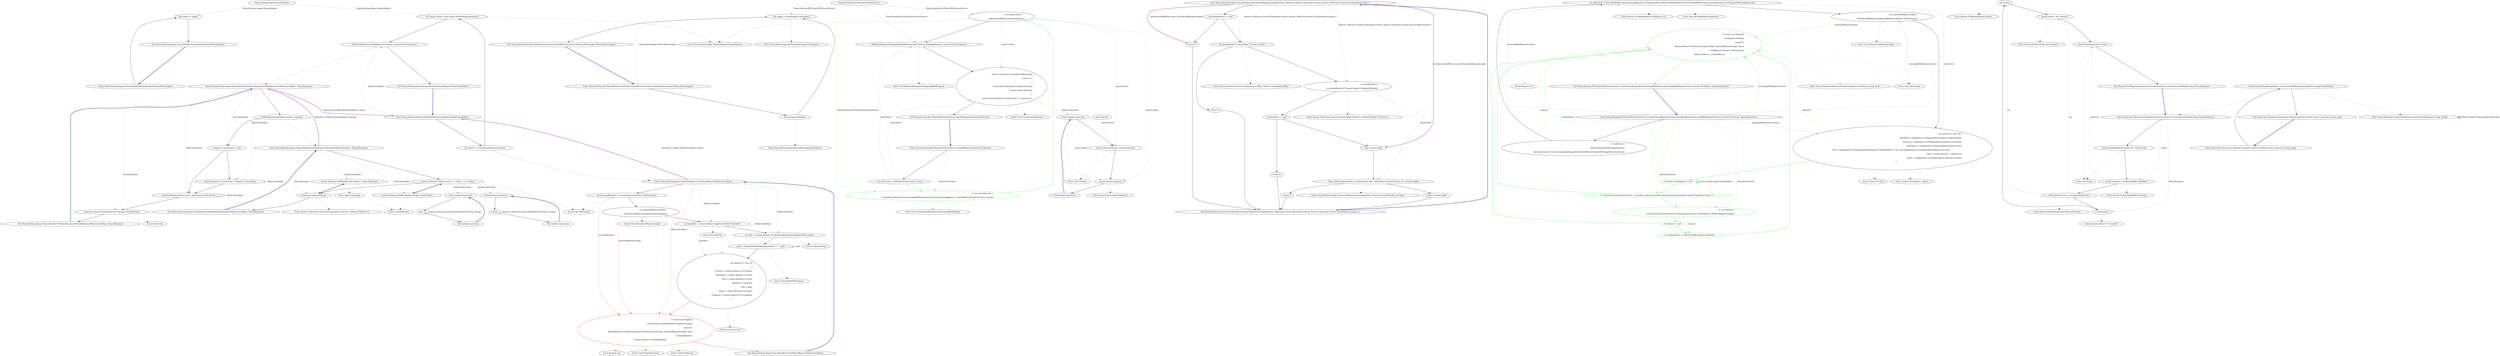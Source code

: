 digraph  {
n66 [label="Nancy.Hosting.Aspnet.NancyHandler", span=""];
n0 [cluster="Nancy.Hosting.Aspnet.NancyHandler.NancyHandler(Nancy.INancyEngine)", label="Entry Nancy.Hosting.Aspnet.NancyHandler.NancyHandler(Nancy.INancyEngine)", span="20-20"];
n1 [cluster="Nancy.Hosting.Aspnet.NancyHandler.NancyHandler(Nancy.INancyEngine)", label="this.engine = engine", span="22-22"];
n2 [cluster="Nancy.Hosting.Aspnet.NancyHandler.NancyHandler(Nancy.INancyEngine)", label="Exit Nancy.Hosting.Aspnet.NancyHandler.NancyHandler(Nancy.INancyEngine)", span="20-20"];
n3 [cluster="Nancy.Hosting.Aspnet.NancyHandler.ProcessRequest(HttpContextBase)", label="Entry Nancy.Hosting.Aspnet.NancyHandler.ProcessRequest(HttpContextBase)", span="29-29"];
n4 [cluster="Nancy.Hosting.Aspnet.NancyHandler.ProcessRequest(HttpContextBase)", label="var request = CreateNancyRequest(context)", span="31-31"];
n6 [cluster="Nancy.Hosting.Aspnet.NancyHandler.ProcessRequest(HttpContextBase)", label="SetNancyResponseToHttpResponse(context, nancyContext.Response)", span="35-35"];
n5 [cluster="Nancy.Hosting.Aspnet.NancyHandler.ProcessRequest(HttpContextBase)", label="var nancyContext = this.engine.HandleRequest(request)", span="33-33"];
n8 [cluster="Nancy.Hosting.Aspnet.NancyHandler.CreateNancyRequest(HttpContextBase)", label="Entry Nancy.Hosting.Aspnet.NancyHandler.CreateNancyRequest(HttpContextBase)", span="39-39"];
n9 [cluster="Nancy.INancyEngine.HandleRequest(Nancy.Request)", label="Entry Nancy.INancyEngine.HandleRequest(Nancy.Request)", span="21-21"];
n7 [cluster="Nancy.Hosting.Aspnet.NancyHandler.ProcessRequest(HttpContextBase)", label="Exit Nancy.Hosting.Aspnet.NancyHandler.ProcessRequest(HttpContextBase)", span="29-29"];
n10 [cluster="Nancy.Hosting.Aspnet.NancyHandler.SetNancyResponseToHttpResponse(HttpContextBase, Nancy.Response)", label="Entry Nancy.Hosting.Aspnet.NancyHandler.SetNancyResponseToHttpResponse(HttpContextBase, Nancy.Response)", span="99-99"];
n11 [cluster="Nancy.Hosting.Aspnet.NancyHandler.CreateNancyRequest(HttpContextBase)", label="var incomingHeaders = context.Request.Headers.ToDictionary()", span="41-41"];
n13 [cluster="Nancy.Hosting.Aspnet.NancyHandler.CreateNancyRequest(HttpContextBase)", label="var basePath = context.Request.ApplicationPath.TrimEnd('/')", span="46-46"];
n14 [cluster="Nancy.Hosting.Aspnet.NancyHandler.CreateNancyRequest(HttpContextBase)", label="var path = context.Request.Url.AbsolutePath.Substring(basePath.Length)", span="48-48"];
n16 [cluster="Nancy.Hosting.Aspnet.NancyHandler.CreateNancyRequest(HttpContextBase)", label="var nancyUrl = new Url\r\n                               {\r\n                                   Scheme = context.Request.Url.Scheme,\r\n                                   HostName = context.Request.Url.Host,\r\n                                   Port = context.Request.Url.Port,\r\n                                   BasePath = basePath,\r\n                                   Path = path,\r\n                                   Query = context.Request.Url.Query,\r\n                                   Fragment = context.Request.Url.Fragment,\r\n                               }", span="51-60"];
n17 [cluster="Nancy.Hosting.Aspnet.NancyHandler.CreateNancyRequest(HttpContextBase)", color=red, community=0, label="0: return new Request(\r\n                context.Request.HttpMethod.ToUpperInvariant(),\r\n                nancyUrl,\r\n                RequestStream.FromStream(context.Request.InputStream, expectedRequestLength, true),\r\n                incomingHeaders,\r\n                context.Request.UserHostAddress);", span="62-67"];
n12 [cluster="Nancy.Hosting.Aspnet.NancyHandler.CreateNancyRequest(HttpContextBase)", label="var expectedRequestLength =\r\n                GetExpectedRequestLength(incomingHeaders)", span="43-44"];
n19 [cluster="Unk.ToDictionary", label="Entry Unk.ToDictionary", span=""];
n20 [cluster="Unk.GetExpectedRequestLength", label="Entry Unk.GetExpectedRequestLength", span=""];
n21 [cluster="Unk.TrimEnd", label="Entry Unk.TrimEnd", span=""];
n15 [cluster="Nancy.Hosting.Aspnet.NancyHandler.CreateNancyRequest(HttpContextBase)", label="path = string.IsNullOrWhiteSpace(path) ? ''/'' : path", span="49-49"];
n22 [cluster="Unk.Substring", label="Entry Unk.Substring", span=""];
n23 [cluster="Unk.IsNullOrWhiteSpace", label="Entry Unk.IsNullOrWhiteSpace", span=""];
n24 [cluster="Nancy.Url.Url()", label="Entry Nancy.Url.Url()", span="16-16"];
n18 [cluster="Nancy.Hosting.Aspnet.NancyHandler.CreateNancyRequest(HttpContextBase)", label="Exit Nancy.Hosting.Aspnet.NancyHandler.CreateNancyRequest(HttpContextBase)", span="39-39"];
n25 [cluster="Request.cstr", label="Entry Request.cstr", span=""];
n26 [cluster="Unk.ToUpperInvariant", label="Entry Unk.ToUpperInvariant", span=""];
n27 [cluster="Unk.FromStream", label="Entry Unk.FromStream", span=""];
n28 [cluster="Nancy.Hosting.Aspnet.NancyHandler.GetExpectedRequestLength(System.Collections.Generic.IDictionary<string, System.Collections.Generic.IEnumerable<string>>)", label="Entry Nancy.Hosting.Aspnet.NancyHandler.GetExpectedRequestLength(System.Collections.Generic.IDictionary<string, System.Collections.Generic.IEnumerable<string>>)", span="70-70"];
n29 [cluster="Nancy.Hosting.Aspnet.NancyHandler.GetExpectedRequestLength(System.Collections.Generic.IDictionary<string, System.Collections.Generic.IEnumerable<string>>)", label="incomingHeaders == null", span="72-72"];
n31 [cluster="Nancy.Hosting.Aspnet.NancyHandler.GetExpectedRequestLength(System.Collections.Generic.IDictionary<string, System.Collections.Generic.IEnumerable<string>>)", label="!incomingHeaders.ContainsKey(''Content-Length'')", span="77-77"];
n33 [cluster="Nancy.Hosting.Aspnet.NancyHandler.GetExpectedRequestLength(System.Collections.Generic.IDictionary<string, System.Collections.Generic.IEnumerable<string>>)", label="var headerValue =\r\n                incomingHeaders[''Content-Length''].SingleOrDefault()", span="82-83"];
n30 [cluster="Nancy.Hosting.Aspnet.NancyHandler.GetExpectedRequestLength(System.Collections.Generic.IDictionary<string, System.Collections.Generic.IEnumerable<string>>)", label="return 0;", span="74-74"];
n32 [cluster="Nancy.Hosting.Aspnet.NancyHandler.GetExpectedRequestLength(System.Collections.Generic.IDictionary<string, System.Collections.Generic.IEnumerable<string>>)", label="return 0;", span="79-79"];
n41 [cluster="System.Collections.Generic.IDictionary<TKey, TValue>.ContainsKey(TKey)", label="Entry System.Collections.Generic.IDictionary<TKey, TValue>.ContainsKey(TKey)", span="0-0"];
n34 [cluster="Nancy.Hosting.Aspnet.NancyHandler.GetExpectedRequestLength(System.Collections.Generic.IDictionary<string, System.Collections.Generic.IEnumerable<string>>)", label="headerValue == null", span="85-85"];
n42 [cluster="System.Collections.Generic.IEnumerable<TSource>.SingleOrDefault<TSource>()", label="Entry System.Collections.Generic.IEnumerable<TSource>.SingleOrDefault<TSource>()", span="0-0"];
n37 [cluster="Nancy.Hosting.Aspnet.NancyHandler.GetExpectedRequestLength(System.Collections.Generic.IDictionary<string, System.Collections.Generic.IEnumerable<string>>)", label="!long.TryParse(headerValue, NumberStyles.Any, CultureInfo.InvariantCulture, out contentLength)", span="91-91"];
n35 [cluster="Nancy.Hosting.Aspnet.NancyHandler.GetExpectedRequestLength(System.Collections.Generic.IDictionary<string, System.Collections.Generic.IEnumerable<string>>)", label="return 0;", span="87-87"];
n36 [cluster="Nancy.Hosting.Aspnet.NancyHandler.GetExpectedRequestLength(System.Collections.Generic.IDictionary<string, System.Collections.Generic.IEnumerable<string>>)", label="long contentLength", span="90-90"];
n38 [cluster="Nancy.Hosting.Aspnet.NancyHandler.GetExpectedRequestLength(System.Collections.Generic.IDictionary<string, System.Collections.Generic.IEnumerable<string>>)", label="return 0;", span="93-93"];
n39 [cluster="Nancy.Hosting.Aspnet.NancyHandler.GetExpectedRequestLength(System.Collections.Generic.IDictionary<string, System.Collections.Generic.IEnumerable<string>>)", label="return contentLength;", span="96-96"];
n43 [cluster="long.TryParse(string, System.Globalization.NumberStyles, System.IFormatProvider, out long)", label="Entry long.TryParse(string, System.Globalization.NumberStyles, System.IFormatProvider, out long)", span="0-0"];
n40 [cluster="Nancy.Hosting.Aspnet.NancyHandler.GetExpectedRequestLength(System.Collections.Generic.IDictionary<string, System.Collections.Generic.IEnumerable<string>>)", label="Exit Nancy.Hosting.Aspnet.NancyHandler.GetExpectedRequestLength(System.Collections.Generic.IDictionary<string, System.Collections.Generic.IEnumerable<string>>)", span="70-70"];
n44 [cluster="Nancy.Hosting.Aspnet.NancyHandler.SetNancyResponseToHttpResponse(HttpContextBase, Nancy.Response)", label="SetHttpResponseHeaders(context, response)", span="101-101"];
n45 [cluster="Nancy.Hosting.Aspnet.NancyHandler.SetNancyResponseToHttpResponse(HttpContextBase, Nancy.Response)", label="response.ContentType != null", span="103-103"];
n46 [cluster="Nancy.Hosting.Aspnet.NancyHandler.SetNancyResponseToHttpResponse(HttpContextBase, Nancy.Response)", label="context.Response.ContentType = response.ContentType", span="105-105"];
n47 [cluster="Nancy.Hosting.Aspnet.NancyHandler.SetNancyResponseToHttpResponse(HttpContextBase, Nancy.Response)", label="context.Response.StatusCode = (int)response.StatusCode", span="107-107"];
n48 [cluster="Nancy.Hosting.Aspnet.NancyHandler.SetNancyResponseToHttpResponse(HttpContextBase, Nancy.Response)", label="response.Contents.Invoke(context.Response.OutputStream)", span="108-108"];
n50 [cluster="Nancy.Hosting.Aspnet.NancyHandler.SetHttpResponseHeaders(HttpContextBase, Nancy.Response)", label="Entry Nancy.Hosting.Aspnet.NancyHandler.SetHttpResponseHeaders(HttpContextBase, Nancy.Response)", span="111-111"];
n49 [cluster="Nancy.Hosting.Aspnet.NancyHandler.SetNancyResponseToHttpResponse(HttpContextBase, Nancy.Response)", label="Exit Nancy.Hosting.Aspnet.NancyHandler.SetNancyResponseToHttpResponse(HttpContextBase, Nancy.Response)", span="99-99"];
n51 [cluster="Unk.Invoke", label="Entry Unk.Invoke", span=""];
n52 [cluster="Nancy.Hosting.Aspnet.NancyHandler.SetHttpResponseHeaders(HttpContextBase, Nancy.Response)", label="response.Headers.ToDictionary(x => x.Key, x => x.Value)", span="113-113"];
n53 [cluster="Nancy.Hosting.Aspnet.NancyHandler.SetHttpResponseHeaders(HttpContextBase, Nancy.Response)", label="context.Response.AddHeader(header.Key, header.Value)", span="115-115"];
n54 [cluster="Nancy.Hosting.Aspnet.NancyHandler.SetHttpResponseHeaders(HttpContextBase, Nancy.Response)", label="response.Cookies.ToArray()", span="118-118"];
n55 [cluster="Nancy.Hosting.Aspnet.NancyHandler.SetHttpResponseHeaders(HttpContextBase, Nancy.Response)", label="context.Response.AddHeader(''Set-Cookie'', cookie.ToString())", span="120-120"];
n60 [cluster="lambda expression", label="Entry lambda expression", span="113-113"];
n63 [cluster="lambda expression", label="Entry lambda expression", span="113-113"];
n57 [cluster="Unk.AddHeader", label="Entry Unk.AddHeader", span=""];
n56 [cluster="Nancy.Hosting.Aspnet.NancyHandler.SetHttpResponseHeaders(HttpContextBase, Nancy.Response)", label="Exit Nancy.Hosting.Aspnet.NancyHandler.SetHttpResponseHeaders(HttpContextBase, Nancy.Response)", span="111-111"];
n58 [cluster="System.Collections.Generic.IEnumerable<TSource>.ToArray<TSource>()", label="Entry System.Collections.Generic.IEnumerable<TSource>.ToArray<TSource>()", span="0-0"];
n59 [cluster="object.ToString()", label="Entry object.ToString()", span="0-0"];
n61 [cluster="lambda expression", label="x.Key", span="113-113"];
n62 [cluster="lambda expression", label="Exit lambda expression", span="113-113"];
n64 [cluster="lambda expression", label="x.Value", span="113-113"];
n65 [cluster="lambda expression", label="Exit lambda expression", span="113-113"];
m1_6 [cluster="Nancy.Bootstrapper.INancyBootstrapper.Initialise()", file="NancyWcfGenericService.cs", label="Entry Nancy.Bootstrapper.INancyBootstrapper.Initialise()", span="10-10"];
m1_38 [cluster="System.Uri.MakeRelativeUri(System.Uri)", file="NancyWcfGenericService.cs", label="Entry System.Uri.MakeRelativeUri(System.Uri)", span="0-0"];
m1_37 [cluster="Unk.GetUrlAndPathComponents", file="NancyWcfGenericService.cs", label="Entry Unk.GetUrlAndPathComponents", span=""];
m1_25 [cluster="Nancy.Hosting.Wcf.NancyWcfGenericService.CreateNancyRequestFromIncomingWebRequest(IncomingWebRequestContext, System.IO.Stream, OperationContext)", file="NancyWcfGenericService.cs", label="Entry Nancy.Hosting.Wcf.NancyWcfGenericService.CreateNancyRequestFromIncomingWebRequest(IncomingWebRequestContext, System.IO.Stream, OperationContext)", span="70-70"];
m1_31 [cluster="Nancy.Hosting.Wcf.NancyWcfGenericService.CreateNancyRequestFromIncomingWebRequest(IncomingWebRequestContext, System.IO.Stream, OperationContext)", color=green, community=0, file="NancyWcfGenericService.cs", label="0: context.ServiceSecurityContext != null && context.ServiceSecurityContext.AuthorizationContext.ClaimSets.Count > 0", span="92-92"];
m1_30 [cluster="Nancy.Hosting.Wcf.NancyWcfGenericService.CreateNancyRequestFromIncomingWebRequest(IncomingWebRequestContext, System.IO.Stream, OperationContext)", color=green, community=0, file="NancyWcfGenericService.cs", label="0: byte[] certifateBytes = null", span="90-90"];
m1_32 [cluster="Nancy.Hosting.Wcf.NancyWcfGenericService.CreateNancyRequestFromIncomingWebRequest(IncomingWebRequestContext, System.IO.Stream, OperationContext)", color=green, community=0, file="NancyWcfGenericService.cs", label="0: var claimset =\r\n                    context.ServiceSecurityContext.AuthorizationContext.ClaimSets[0] as X509CertificateClaimSet", span="94-95"];
m1_35 [cluster="Nancy.Hosting.Wcf.NancyWcfGenericService.CreateNancyRequestFromIncomingWebRequest(IncomingWebRequestContext, System.IO.Stream, OperationContext)", color=green, community=0, file="NancyWcfGenericService.cs", label="0: return new Request(\r\n                webRequest.Method,\r\n                nancyUrl,\r\n                RequestStream.FromStream(requestBody, expectedRequestLength, false),\r\n                webRequest.Headers.ToDictionary(),\r\n                address.Address, certifateBytes);", span="103-108"];
m1_33 [cluster="Nancy.Hosting.Wcf.NancyWcfGenericService.CreateNancyRequestFromIncomingWebRequest(IncomingWebRequestContext, System.IO.Stream, OperationContext)", color=green, community=0, file="NancyWcfGenericService.cs", label="0: claimset != null", span="97-97"];
m1_34 [cluster="Nancy.Hosting.Wcf.NancyWcfGenericService.CreateNancyRequestFromIncomingWebRequest(IncomingWebRequestContext, System.IO.Stream, OperationContext)", color=green, community=0, file="NancyWcfGenericService.cs", label="0: certifateBytes = claimset.X509Certificate.RawData", span="99-99"];
m1_26 [cluster="Nancy.Hosting.Wcf.NancyWcfGenericService.CreateNancyRequestFromIncomingWebRequest(IncomingWebRequestContext, System.IO.Stream, OperationContext)", file="NancyWcfGenericService.cs", label="var address =\r\n                ((RemoteEndpointMessageProperty)\r\n                 OperationContext.Current.IncomingMessageProperties[RemoteEndpointMessageProperty.Name])", span="72-74"];
m1_28 [cluster="Nancy.Hosting.Wcf.NancyWcfGenericService.CreateNancyRequestFromIncomingWebRequest(IncomingWebRequestContext, System.IO.Stream, OperationContext)", file="NancyWcfGenericService.cs", label="var expectedRequestLength =\r\n                GetExpectedRequestLength(webRequest.Headers.ToDictionary())", span="78-79"];
m1_29 [cluster="Nancy.Hosting.Wcf.NancyWcfGenericService.CreateNancyRequestFromIncomingWebRequest(IncomingWebRequestContext, System.IO.Stream, OperationContext)", file="NancyWcfGenericService.cs", label="var nancyUrl = new Url {\r\n                BasePath = webRequest.UriTemplateMatch.BaseUri.AbsolutePath,\r\n                Scheme = webRequest.UriTemplateMatch.RequestUri.Scheme,\r\n                HostName = webRequest.UriTemplateMatch.BaseUri.Host,\r\n                Port = webRequest.UriTemplateMatch.RequestUri.IsDefaultPort ? null : (int?)webRequest.UriTemplateMatch.RequestUri.Port,                    \r\n                Path = string.Concat(''/'', relativeUri),\r\n                Query = webRequest.UriTemplateMatch.RequestUri.Query\r\n            }", span="81-88"];
m1_27 [cluster="Nancy.Hosting.Wcf.NancyWcfGenericService.CreateNancyRequestFromIncomingWebRequest(IncomingWebRequestContext, System.IO.Stream, OperationContext)", file="NancyWcfGenericService.cs", label="var relativeUri = GetUrlAndPathComponents(webRequest.UriTemplateMatch.BaseUri).MakeRelativeUri(GetUrlAndPathComponents(webRequest.UriTemplateMatch.RequestUri))", span="76-76"];
m1_36 [cluster="Nancy.Hosting.Wcf.NancyWcfGenericService.CreateNancyRequestFromIncomingWebRequest(IncomingWebRequestContext, System.IO.Stream, OperationContext)", file="NancyWcfGenericService.cs", label="Exit Nancy.Hosting.Wcf.NancyWcfGenericService.CreateNancyRequestFromIncomingWebRequest(IncomingWebRequestContext, System.IO.Stream, OperationContext)", span="70-70"];
m1_24 [cluster="Nancy.NancyContext.Dispose()", file="NancyWcfGenericService.cs", label="Entry Nancy.NancyContext.Dispose()", span="109-109"];
m1_15 [cluster="Unk.CreateNancyRequestFromIncomingWebRequest", file="NancyWcfGenericService.cs", label="Entry Unk.CreateNancyRequestFromIncomingWebRequest", span=""];
m1_44 [cluster="Nancy.IO.RequestStream.FromStream(System.IO.Stream, long, bool)", file="NancyWcfGenericService.cs", label="Entry Nancy.IO.RequestStream.FromStream(System.IO.Stream, long, bool)", span="233-233"];
m1_8 [cluster="Nancy.Hosting.Wcf.NancyWcfGenericService.HandleRequests(System.IO.Stream)", file="NancyWcfGenericService.cs", label="Entry Nancy.Hosting.Wcf.NancyWcfGenericService.HandleRequests(System.IO.Stream)", span="49-49"];
m1_10 [cluster="Nancy.Hosting.Wcf.NancyWcfGenericService.HandleRequests(System.IO.Stream)", color=green, community=0, file="NancyWcfGenericService.cs", label="0: var nancyRequest = \r\n                CreateNancyRequestFromIncomingWebRequest(webContext.IncomingRequest, requestBody, OperationContext.Current)", span="53-54"];
m1_9 [cluster="Nancy.Hosting.Wcf.NancyWcfGenericService.HandleRequests(System.IO.Stream)", file="NancyWcfGenericService.cs", label="var webContext = WebOperationContext.Current", span="51-51"];
m1_11 [cluster="Nancy.Hosting.Wcf.NancyWcfGenericService.HandleRequests(System.IO.Stream)", file="NancyWcfGenericService.cs", label="var nancyContext = \r\n                engine.HandleRequest(nancyRequest)", span="56-57"];
m1_12 [cluster="Nancy.Hosting.Wcf.NancyWcfGenericService.HandleRequests(System.IO.Stream)", file="NancyWcfGenericService.cs", label="SetNancyResponseToOutgoingWebResponse(webContext.OutgoingResponse, nancyContext.Response)", span="59-59"];
m1_13 [cluster="Nancy.Hosting.Wcf.NancyWcfGenericService.HandleRequests(System.IO.Stream)", file="NancyWcfGenericService.cs", label="return webContext.CreateStreamResponse(\r\n                stream =>\r\n                    {\r\n                        nancyContext.Response.Contents(stream);\r\n                        nancyContext.Dispose();\r\n                    }, \r\n                    nancyContext.Response.ContentType ?? ''none/none'');", span="61-67"];
m1_14 [cluster="Nancy.Hosting.Wcf.NancyWcfGenericService.HandleRequests(System.IO.Stream)", file="NancyWcfGenericService.cs", label="Exit Nancy.Hosting.Wcf.NancyWcfGenericService.HandleRequests(System.IO.Stream)", span="49-49"];
m1_41 [cluster="Nancy.Url.Url()", file="NancyWcfGenericService.cs", label="Entry Nancy.Url.Url()", span="16-16"];
m1_39 [cluster="Unk.ToDictionary", file="NancyWcfGenericService.cs", label="Entry Unk.ToDictionary", span=""];
m1_2 [cluster="Nancy.Hosting.Wcf.NancyWcfGenericService.NancyWcfGenericService(Nancy.Bootstrapper.INancyBootstrapper)", file="NancyWcfGenericService.cs", label="Entry Nancy.Hosting.Wcf.NancyWcfGenericService.NancyWcfGenericService(Nancy.Bootstrapper.INancyBootstrapper)", span="37-37"];
m1_4 [cluster="Nancy.Hosting.Wcf.NancyWcfGenericService.NancyWcfGenericService(Nancy.Bootstrapper.INancyBootstrapper)", file="NancyWcfGenericService.cs", label="this.engine = bootstrapper.GetEngine()", span="40-40"];
m1_3 [cluster="Nancy.Hosting.Wcf.NancyWcfGenericService.NancyWcfGenericService(Nancy.Bootstrapper.INancyBootstrapper)", file="NancyWcfGenericService.cs", label="bootstrapper.Initialise()", span="39-39"];
m1_5 [cluster="Nancy.Hosting.Wcf.NancyWcfGenericService.NancyWcfGenericService(Nancy.Bootstrapper.INancyBootstrapper)", file="NancyWcfGenericService.cs", label="Exit Nancy.Hosting.Wcf.NancyWcfGenericService.NancyWcfGenericService(Nancy.Bootstrapper.INancyBootstrapper)", span="37-37"];
m1_42 [cluster="string.Concat(object, object)", file="NancyWcfGenericService.cs", label="Entry string.Concat(object, object)", span="0-0"];
m1_18 [cluster="Unk.CreateStreamResponse", file="NancyWcfGenericService.cs", label="Entry Unk.CreateStreamResponse", span=""];
m1_23 [cluster="Unk.Contents", file="NancyWcfGenericService.cs", label="Entry Unk.Contents", span=""];
m1_17 [cluster="Unk.SetNancyResponseToOutgoingWebResponse", file="NancyWcfGenericService.cs", label="Entry Unk.SetNancyResponseToOutgoingWebResponse", span=""];
m1_7 [cluster="Nancy.Bootstrapper.INancyBootstrapper.GetEngine()", file="NancyWcfGenericService.cs", label="Entry Nancy.Bootstrapper.INancyBootstrapper.GetEngine()", span="16-16"];
m1_19 [cluster="lambda expression", file="NancyWcfGenericService.cs", label="Entry lambda expression", span="62-66"];
m1_20 [cluster="lambda expression", file="NancyWcfGenericService.cs", label="nancyContext.Response.Contents(stream)", span="64-64"];
m1_21 [cluster="lambda expression", file="NancyWcfGenericService.cs", label="nancyContext.Dispose()", span="65-65"];
m1_22 [cluster="lambda expression", file="NancyWcfGenericService.cs", label="Exit lambda expression", span="62-66"];
m1_40 [cluster="Unk.GetExpectedRequestLength", file="NancyWcfGenericService.cs", label="Entry Unk.GetExpectedRequestLength", span=""];
m1_43 [cluster="Request.cstr", file="NancyWcfGenericService.cs", label="Entry Request.cstr", span=""];
m1_78 [file="NancyWcfGenericService.cs", label="Nancy.Hosting.Wcf.NancyWcfGenericService", span=""];
m1_79 [file="NancyWcfGenericService.cs", label=nancyContext, span=""];
m2_17 [cluster="System.IO.MemoryStream.Flush()", file="Request.cs", label="Entry System.IO.MemoryStream.Flush()", span="0-0"];
m2_14 [cluster="System.IO.File.ReadAllBytes(string)", file="Request.cs", label="Entry System.IO.File.ReadAllBytes(string)", span="0-0"];
m2_3 [cluster="Nancy.Responses.GenericFileResponse.GenericFileResponse(string, string)", file="Request.cs", label="Entry Nancy.Responses.GenericFileResponse.GenericFileResponse(string, string)", span="10-10"];
m2_18 [cluster="System.IO.MemoryStream.ToArray()", file="Request.cs", label="Entry System.IO.MemoryStream.ToArray()", span="0-0"];
m2_13 [cluster="Unk.Equal", file="Request.cs", label="Entry Unk.Equal", span=""];
m2_4 [cluster="Nancy.Tests.Responses.ResponseConsistencyFixture.ConsistencyTestImpl(string, Nancy.Response)", file="Request.cs", label="Entry Nancy.Tests.Responses.ResponseConsistencyFixture.ConsistencyTestImpl(string, Nancy.Response)", span="14-14"];
m2_5 [cluster="Nancy.Tests.Responses.ResponseConsistencyFixture.ConsistencyTestImpl(string, Nancy.Response)", file="Request.cs", label="Assert.Equal(HttpStatusCode.OK, r.StatusCode)", span="16-16"];
m2_6 [cluster="Nancy.Tests.Responses.ResponseConsistencyFixture.ConsistencyTestImpl(string, Nancy.Response)", file="Request.cs", label="byte[] expected = File.ReadAllBytes(filePath)", span="18-18"];
m2_8 [cluster="Nancy.Tests.Responses.ResponseConsistencyFixture.ConsistencyTestImpl(string, Nancy.Response)", file="Request.cs", label="r.Contents(ms)", span="21-21"];
m2_7 [cluster="Nancy.Tests.Responses.ResponseConsistencyFixture.ConsistencyTestImpl(string, Nancy.Response)", file="Request.cs", label="MemoryStream ms = new MemoryStream()", span="20-20"];
m2_11 [cluster="Nancy.Tests.Responses.ResponseConsistencyFixture.ConsistencyTestImpl(string, Nancy.Response)", file="Request.cs", label="Assert.Equal(expected, actual)", span="25-25"];
m2_9 [cluster="Nancy.Tests.Responses.ResponseConsistencyFixture.ConsistencyTestImpl(string, Nancy.Response)", file="Request.cs", label="ms.Flush()", span="22-22"];
m2_10 [cluster="Nancy.Tests.Responses.ResponseConsistencyFixture.ConsistencyTestImpl(string, Nancy.Response)", file="Request.cs", label="byte[] actual = ms.ToArray()", span="23-23"];
m2_12 [cluster="Nancy.Tests.Responses.ResponseConsistencyFixture.ConsistencyTestImpl(string, Nancy.Response)", file="Request.cs", label="Exit Nancy.Tests.Responses.ResponseConsistencyFixture.ConsistencyTestImpl(string, Nancy.Response)", span="14-14"];
m2_0 [cluster="Nancy.Tests.Responses.ResponseConsistencyFixture.Should_return_expected_stream_png()", file="Request.cs", label="Entry Nancy.Tests.Responses.ResponseConsistencyFixture.Should_return_expected_stream_png()", span="12-12"];
m2_1 [cluster="Nancy.Tests.Responses.ResponseConsistencyFixture.Should_return_expected_stream_png()", file="Request.cs", label="ConsistencyTestImpl(imagePath, new GenericFileResponse(imagePath, imageContentType))", span="12-12"];
m2_2 [cluster="Nancy.Tests.Responses.ResponseConsistencyFixture.Should_return_expected_stream_png()", file="Request.cs", label="Exit Nancy.Tests.Responses.ResponseConsistencyFixture.Should_return_expected_stream_png()", span="12-12"];
m2_16 [cluster="System.Action<T>.Invoke(T)", file="Request.cs", label="Entry System.Action<T>.Invoke(T)", span="0-0"];
m2_15 [cluster="System.IO.MemoryStream.MemoryStream()", file="Request.cs", label="Entry System.IO.MemoryStream.MemoryStream()", span="0-0"];
n66 -> n1  [color=darkseagreen4, key=1, label="Nancy.Hosting.Aspnet.NancyHandler", style=dashed];
n66 -> n5  [color=darkseagreen4, key=1, label="Nancy.Hosting.Aspnet.NancyHandler", style=dashed];
n0 -> n1  [key=0, style=solid];
n1 -> n2  [key=0, style=solid];
n2 -> n0  [color=blue, key=0, style=bold];
n3 -> n4  [key=0, style=solid];
n3 -> n6  [color=darkseagreen4, key=1, label=HttpContextBase, style=dashed];
n4 -> n5  [key=0, style=solid];
n4 -> n8  [key=2, style=dotted];
n6 -> n7  [key=0, style=solid];
n6 -> n10  [key=2, style=dotted];
n5 -> n6  [key=0, style=solid];
n5 -> n9  [key=2, style=dotted];
n8 -> n11  [key=0, style=solid];
n8 -> n13  [color=darkseagreen4, key=1, label=HttpContextBase, style=dashed];
n8 -> n14  [color=darkseagreen4, key=1, label=HttpContextBase, style=dashed];
n8 -> n16  [color=darkseagreen4, key=1, label=HttpContextBase, style=dashed];
n8 -> n17  [color=red, key=1, label=HttpContextBase, style=dashed];
n8 -> n3  [color=darkorchid, key=3, label="Parameter variable HttpContextBase context", style=bold];
n7 -> n3  [color=blue, key=0, style=bold];
n10 -> n44  [key=0, style=solid];
n10 -> n45  [color=darkseagreen4, key=1, label="Nancy.Response", style=dashed];
n10 -> n46  [color=darkseagreen4, key=1, label=HttpContextBase, style=dashed];
n10 -> n47  [color=darkseagreen4, key=1, label=HttpContextBase, style=dashed];
n10 -> n48  [color=darkseagreen4, key=1, label="Nancy.Response", style=dashed];
n10 -> n3  [color=darkorchid, key=3, label="Parameter variable HttpContextBase context", style=bold];
n11 -> n12  [key=0, style=solid];
n11 -> n19  [key=2, style=dotted];
n11 -> n17  [color=red, key=1, label=incomingHeaders, style=dashed];
n13 -> n14  [key=0, style=solid];
n13 -> n21  [key=2, style=dotted];
n13 -> n16  [color=darkseagreen4, key=1, label=basePath, style=dashed];
n14 -> n15  [key=0, style=solid];
n14 -> n22  [key=2, style=dotted];
n16 -> n17  [color=red, key=0, style=solid];
n16 -> n24  [key=2, style=dotted];
n17 -> n18  [color=red, key=0, style=solid];
n17 -> n25  [color=red, key=2, style=dotted];
n17 -> n26  [color=red, key=2, style=dotted];
n17 -> n27  [color=red, key=2, style=dotted];
n12 -> n13  [key=0, style=solid];
n12 -> n20  [key=2, style=dotted];
n12 -> n17  [color=red, key=1, label=expectedRequestLength, style=dashed];
n15 -> n16  [key=0, style=solid];
n15 -> n23  [key=2, style=dotted];
n15 -> n15  [color=darkseagreen4, key=1, label=path, style=dashed];
n18 -> n8  [color=blue, key=0, style=bold];
n28 -> n29  [key=0, style=solid];
n28 -> n31  [color=darkseagreen4, key=1, label="System.Collections.Generic.IDictionary<string, System.Collections.Generic.IEnumerable<string>>", style=dashed];
n28 -> n33  [color=darkseagreen4, key=1, label="System.Collections.Generic.IDictionary<string, System.Collections.Generic.IEnumerable<string>>", style=dashed];
n28 -> n30  [color=darkorchid, key=3, label="method methodReturn long GetExpectedRequestLength", style=bold];
n28 -> n36  [color=darkorchid, key=3, label="method methodReturn long GetExpectedRequestLength", style=bold];
n29 -> n30  [key=0, style=solid];
n29 -> n31  [key=0, style=solid];
n31 -> n32  [key=0, style=solid];
n31 -> n33  [key=0, style=solid];
n31 -> n41  [key=2, style=dotted];
n33 -> n34  [key=0, style=solid];
n33 -> n42  [key=2, style=dotted];
n33 -> n37  [color=darkseagreen4, key=1, label=headerValue, style=dashed];
n30 -> n40  [key=0, style=solid];
n32 -> n40  [key=0, style=solid];
n34 -> n35  [key=0, style=solid];
n34 -> n36  [key=0, style=solid];
n37 -> n38  [key=0, style=solid];
n37 -> n39  [key=0, style=solid];
n37 -> n43  [key=2, style=dotted];
n35 -> n40  [key=0, style=solid];
n36 -> n37  [key=0, style=solid];
n38 -> n40  [key=0, style=solid];
n39 -> n40  [key=0, style=solid];
n40 -> n28  [color=blue, key=0, style=bold];
n44 -> n45  [key=0, style=solid];
n44 -> n50  [key=2, style=dotted];
n45 -> n46  [key=0, style=solid];
n45 -> n47  [key=0, style=solid];
n46 -> n47  [key=0, style=solid];
n46 -> n46  [color=darkseagreen4, key=1, label=HttpContextBase, style=dashed];
n47 -> n48  [key=0, style=solid];
n47 -> n47  [color=darkseagreen4, key=1, label=HttpContextBase, style=dashed];
n48 -> n49  [key=0, style=solid];
n48 -> n51  [key=2, style=dotted];
n50 -> n52  [key=0, style=solid];
n50 -> n53  [color=darkseagreen4, key=1, label=HttpContextBase, style=dashed];
n50 -> n54  [color=darkseagreen4, key=1, label="Nancy.Response", style=dashed];
n50 -> n55  [color=darkseagreen4, key=1, label=HttpContextBase, style=dashed];
n50 -> n10  [color=darkorchid, key=3, label="Parameter variable Nancy.Response response", style=bold];
n49 -> n10  [color=blue, key=0, style=bold];
n52 -> n53  [key=0, style=solid];
n52 -> n54  [key=0, style=solid];
n52 -> n19  [key=2, style=dotted];
n52 -> n60  [color=darkseagreen4, key=1, label="lambda expression", style=dashed];
n52 -> n63  [color=darkseagreen4, key=1, label="lambda expression", style=dashed];
n53 -> n52  [key=0, style=solid];
n53 -> n57  [key=2, style=dotted];
n54 -> n55  [key=0, style=solid];
n54 -> n56  [key=0, style=solid];
n54 -> n58  [key=2, style=dotted];
n55 -> n54  [key=0, style=solid];
n55 -> n59  [key=2, style=dotted];
n55 -> n57  [key=2, style=dotted];
n60 -> n61  [key=0, style=solid];
n63 -> n64  [key=0, style=solid];
n56 -> n50  [color=blue, key=0, style=bold];
n61 -> n62  [key=0, style=solid];
n61 -> n61  [color=darkseagreen4, key=1, label="System.Collections.Generic.KeyValuePair<string, string>", style=dashed];
n62 -> n60  [color=blue, key=0, style=bold];
n64 -> n65  [key=0, style=solid];
n64 -> n64  [color=darkseagreen4, key=1, label="System.Collections.Generic.KeyValuePair<string, string>", style=dashed];
n65 -> n63  [color=blue, key=0, style=bold];
m1_25 -> m1_31  [color=green, key=1, label=OperationContext, style=dashed];
m1_25 -> m1_32  [color=green, key=1, label=OperationContext, style=dashed];
m1_25 -> m1_35  [color=green, key=1, label=IncomingWebRequestContext, style=dashed];
m1_25 -> m1_26  [key=0, style=solid];
m1_25 -> m1_27  [color=darkseagreen4, key=1, label=IncomingWebRequestContext, style=dashed];
m1_25 -> m1_28  [color=darkseagreen4, key=1, label=IncomingWebRequestContext, style=dashed];
m1_25 -> m1_29  [color=darkseagreen4, key=1, label=IncomingWebRequestContext, style=dashed];
m1_31 -> m1_32  [color=green, key=0, style=solid];
m1_31 -> m1_35  [color=green, key=0, style=solid];
m1_30 -> m1_31  [color=green, key=0, style=solid];
m1_30 -> m1_35  [color=green, key=1, label=certifateBytes, style=dashed];
m1_30 -> m1_30  [color=green, key=3, label="Local variable byte[] certifateBytes", style=bold];
m1_32 -> m1_33  [color=green, key=0, style=solid];
m1_32 -> m1_34  [color=green, key=1, label=claimset, style=dashed];
m1_35 -> m1_36  [color=green, key=0, style=solid];
m1_35 -> m1_43  [color=green, key=2, style=dotted];
m1_35 -> m1_44  [color=green, key=2, style=dotted];
m1_35 -> m1_39  [color=green, key=2, style=dotted];
m1_33 -> m1_35  [color=green, key=0, style=solid];
m1_33 -> m1_34  [color=green, key=0, style=solid];
m1_34 -> m1_35  [color=green, key=0, style=solid];
m1_26 -> m1_35  [color=green, key=1, label=address, style=dashed];
m1_26 -> m1_27  [key=0, style=solid];
m1_28 -> m1_35  [color=green, key=1, label=expectedRequestLength, style=dashed];
m1_28 -> m1_29  [key=0, style=solid];
m1_28 -> m1_39  [key=2, style=dotted];
m1_28 -> m1_40  [key=2, style=dotted];
m1_29 -> m1_35  [color=green, key=1, label=nancyUrl, style=dashed];
m1_29 -> m1_30  [color=green, key=0, style=solid];
m1_29 -> m1_41  [key=2, style=dotted];
m1_29 -> m1_42  [key=2, style=dotted];
m1_27 -> m1_28  [key=0, style=solid];
m1_27 -> m1_29  [color=darkseagreen4, key=1, label=relativeUri, style=dashed];
m1_27 -> m1_37  [key=2, style=dotted];
m1_27 -> m1_38  [key=2, style=dotted];
m1_36 -> m1_25  [color=blue, key=0, style=bold];
m1_8 -> m1_10  [color=green, key=1, label="System.IO.Stream", style=dashed];
m1_8 -> m1_9  [key=0, style=solid];
m1_10 -> m1_11  [color=green, key=0, style=solid];
m1_10 -> m1_15  [color=green, key=2, style=dotted];
m1_9 -> m1_10  [color=green, key=0, style=solid];
m1_9 -> m1_12  [color=darkseagreen4, key=1, label=webContext, style=dashed];
m1_9 -> m1_13  [color=darkseagreen4, key=1, label=webContext, style=dashed];
m1_11 -> m1_12  [key=0, style=solid];
m1_11 -> n9  [key=2, style=dotted];
m1_11 -> m1_13  [color=darkseagreen4, key=1, label=nancyContext, style=dashed];
m1_11 -> m1_20  [color=darkseagreen4, key=1, label=nancyContext, style=dashed];
m1_11 -> m1_21  [color=darkseagreen4, key=1, label=nancyContext, style=dashed];
m1_12 -> m1_13  [key=0, style=solid];
m1_12 -> m1_17  [key=2, style=dotted];
m1_13 -> m1_14  [key=0, style=solid];
m1_13 -> m1_18  [key=2, style=dotted];
m1_13 -> m1_19  [color=darkseagreen4, key=1, label="lambda expression", style=dashed];
m1_14 -> m1_8  [color=blue, key=0, style=bold];
m1_2 -> m1_4  [color=darkseagreen4, key=1, label="Nancy.Bootstrapper.INancyBootstrapper", style=dashed];
m1_2 -> m1_3  [key=0, style=solid];
m1_4 -> m1_5  [key=0, style=solid];
m1_4 -> m1_7  [key=2, style=dotted];
m1_3 -> m1_4  [key=0, style=solid];
m1_3 -> m1_6  [key=2, style=dotted];
m1_5 -> m1_2  [color=blue, key=0, style=bold];
m1_19 -> m1_20  [key=0, style=solid];
m1_20 -> m1_21  [key=0, style=solid];
m1_20 -> m1_23  [key=2, style=dotted];
m1_21 -> m1_22  [key=0, style=solid];
m1_21 -> m1_24  [key=2, style=dotted];
m1_22 -> m1_19  [color=blue, key=0, style=bold];
m1_78 -> m1_10  [color=green, key=1, label="Nancy.Hosting.Wcf.NancyWcfGenericService", style=dashed];
m1_78 -> m1_4  [color=darkseagreen4, key=1, label="Nancy.Hosting.Wcf.NancyWcfGenericService", style=dashed];
m1_78 -> m1_11  [color=darkseagreen4, key=1, label="Nancy.Hosting.Wcf.NancyWcfGenericService", style=dashed];
m1_78 -> m1_12  [color=darkseagreen4, key=1, label="Nancy.Hosting.Wcf.NancyWcfGenericService", style=dashed];
m1_79 -> m1_20  [color=darkseagreen4, key=1, label=nancyContext, style=dashed];
m1_79 -> m1_21  [color=darkseagreen4, key=1, label=nancyContext, style=dashed];
m2_3 -> m2_3  [color=darkorchid, key=3, label="Field variable string imageContentType", style=bold];
m2_4 -> m2_5  [key=0, style=solid];
m2_4 -> m2_6  [color=darkseagreen4, key=1, label=string, style=dashed];
m2_4 -> m2_8  [color=darkseagreen4, key=1, label="Nancy.Response", style=dashed];
m2_5 -> m2_6  [key=0, style=solid];
m2_5 -> m2_13  [key=2, style=dotted];
m2_6 -> m2_7  [key=0, style=solid];
m2_6 -> m2_14  [key=2, style=dotted];
m2_6 -> m2_11  [color=darkseagreen4, key=1, label=expected, style=dashed];
m2_8 -> m2_9  [key=0, style=solid];
m2_8 -> m2_16  [key=2, style=dotted];
m2_7 -> m2_8  [key=0, style=solid];
m2_7 -> m2_15  [key=2, style=dotted];
m2_7 -> m2_9  [color=darkseagreen4, key=1, label=ms, style=dashed];
m2_7 -> m2_10  [color=darkseagreen4, key=1, label=ms, style=dashed];
m2_11 -> m2_12  [key=0, style=solid];
m2_11 -> m2_13  [key=2, style=dotted];
m2_9 -> m2_10  [key=0, style=solid];
m2_9 -> m2_17  [key=2, style=dotted];
m2_10 -> m2_11  [key=0, style=solid];
m2_10 -> m2_18  [key=2, style=dotted];
m2_12 -> m2_4  [color=blue, key=0, style=bold];
m2_0 -> m2_1  [key=0, style=solid];
m2_1 -> m2_2  [key=0, style=solid];
m2_1 -> m2_3  [key=2, style=dotted];
m2_1 -> m2_4  [key=2, style=dotted];
m2_2 -> m2_0  [color=blue, key=0, style=bold];
}
